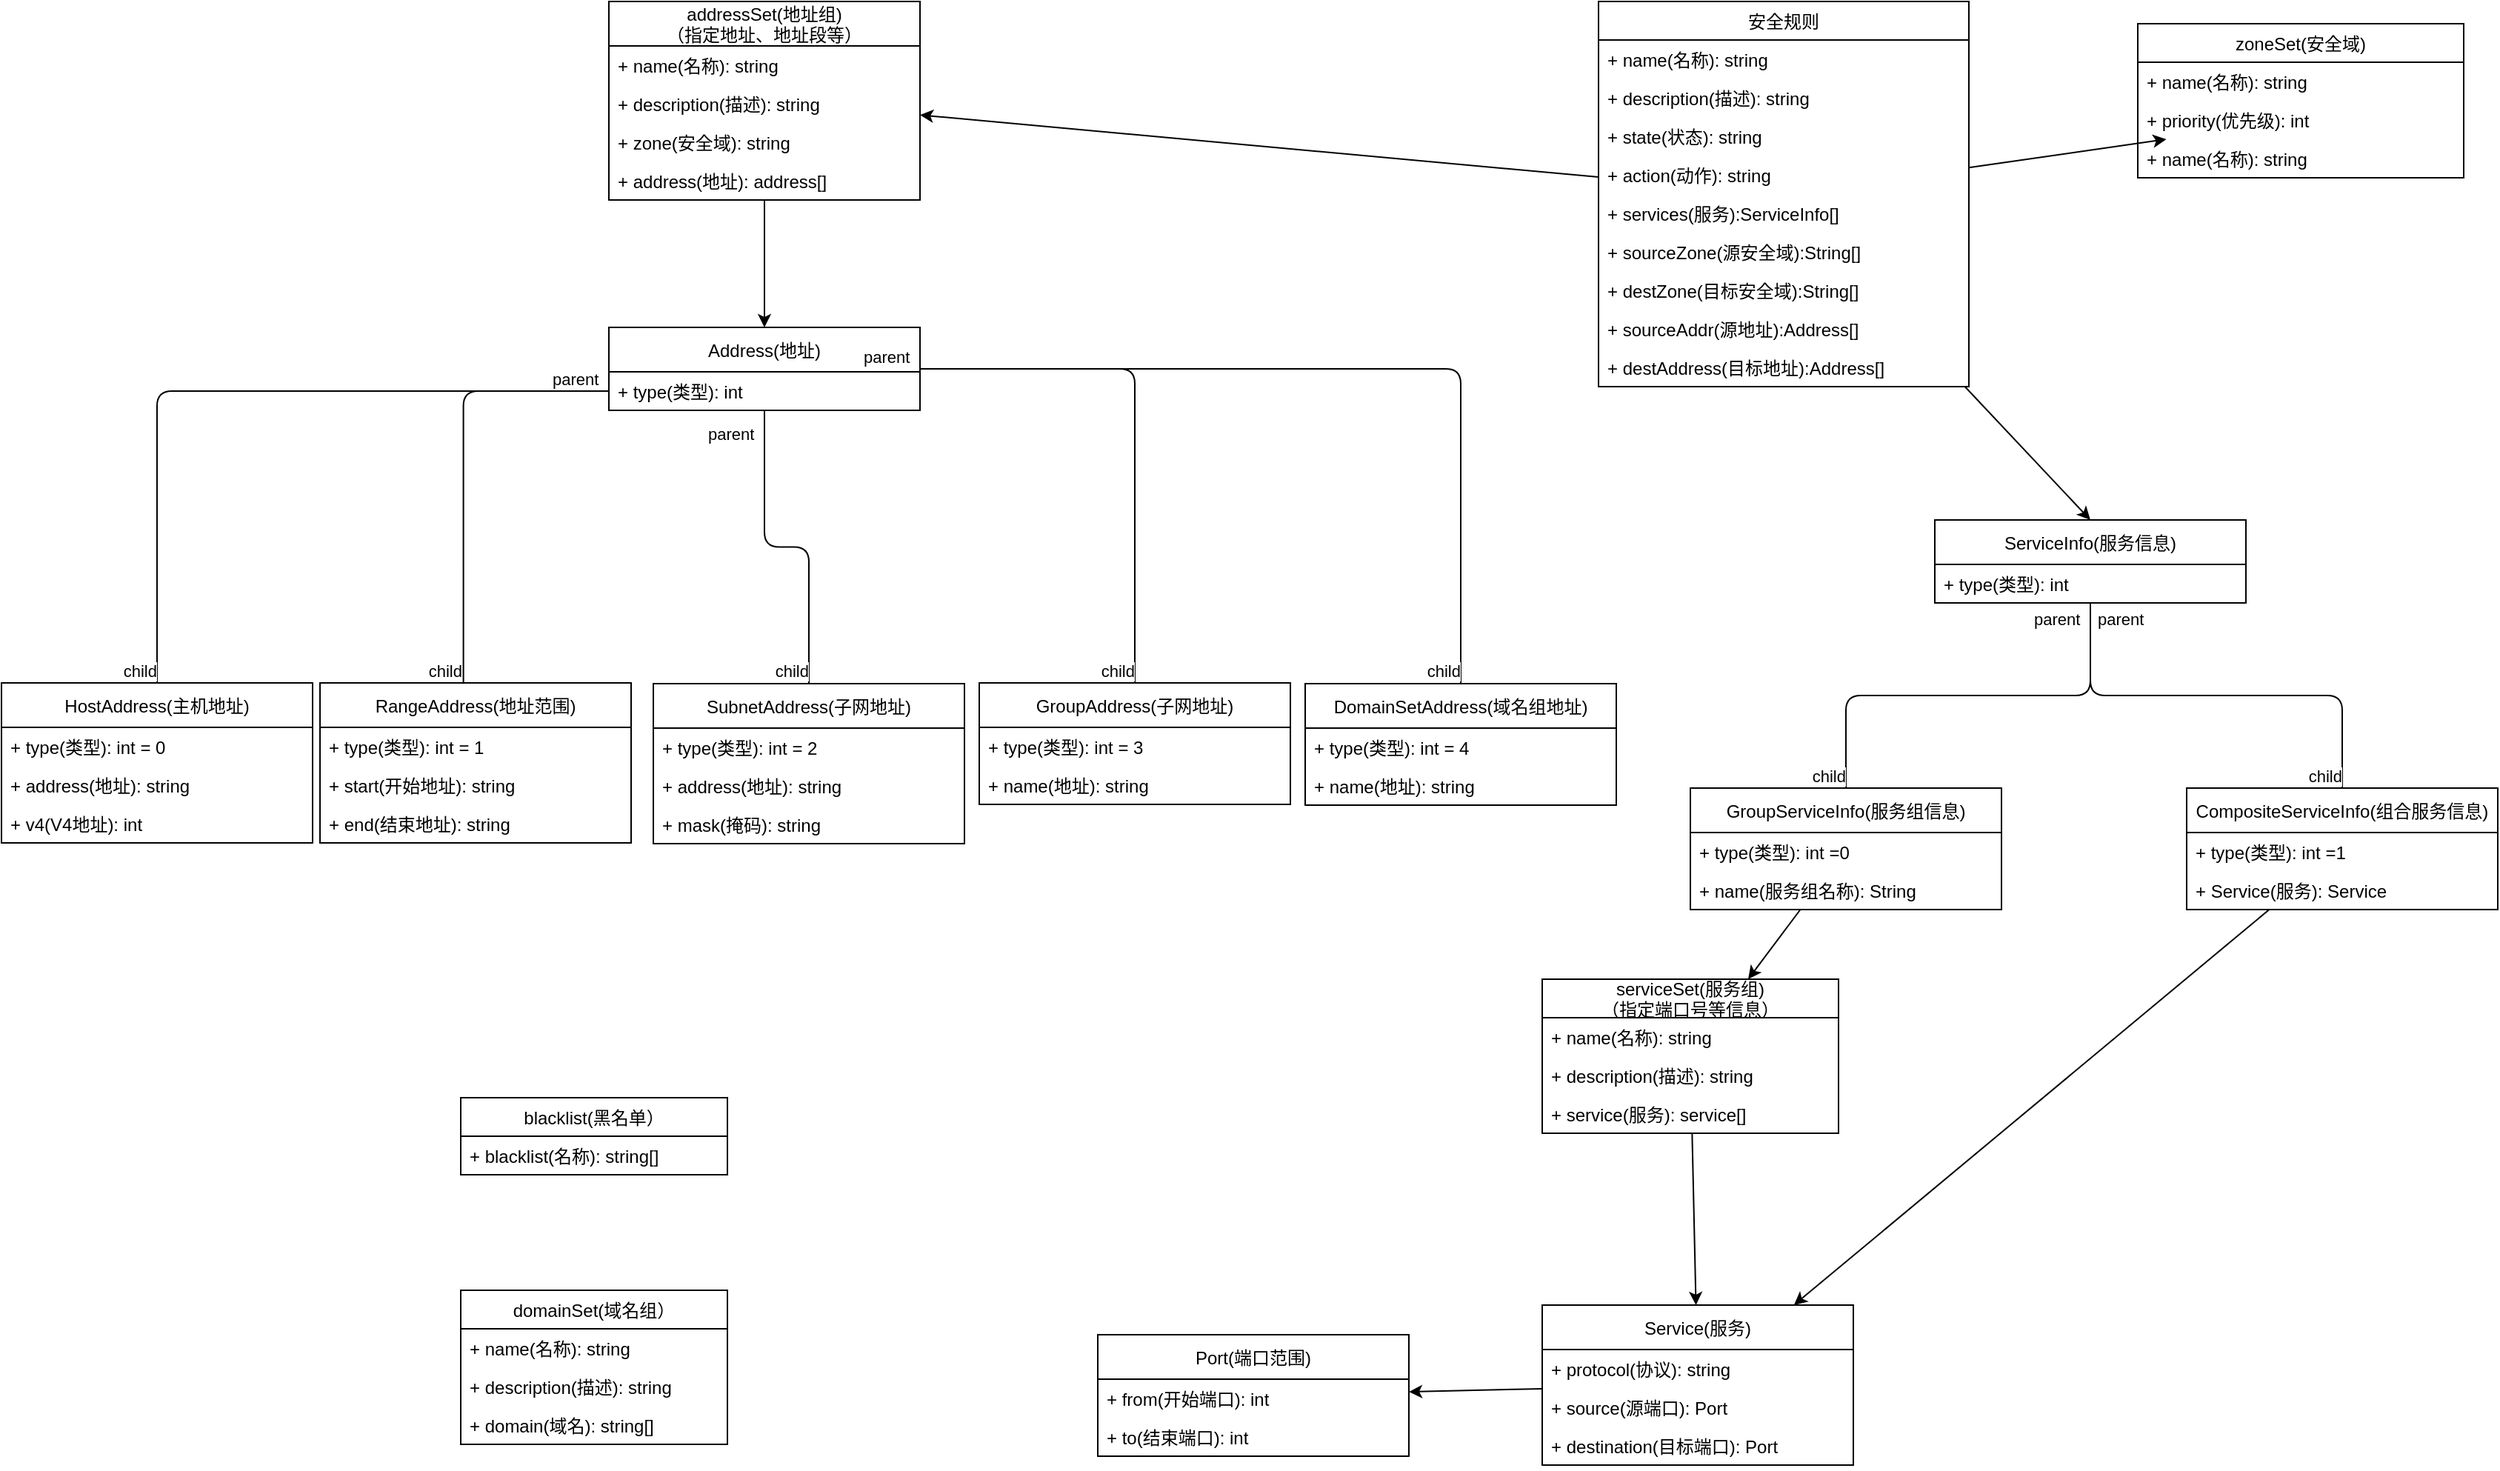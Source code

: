 <mxfile>
    <diagram id="Tib7RC66B6ER3Yfyl063" name="配置项类视图">
        <mxGraphModel dx="1948" dy="672" grid="1" gridSize="10" guides="1" tooltips="1" connect="1" arrows="1" fold="1" page="1" pageScale="1" pageWidth="850" pageHeight="1100" math="0" shadow="0">
            <root>
                <mxCell id="0"/>
                <mxCell id="1" parent="0"/>
                <mxCell id="58" style="edgeStyle=none;html=1;" edge="1" parent="1" source="2" target="19">
                    <mxGeometry relative="1" as="geometry"/>
                </mxCell>
                <mxCell id="2" value="addressSet(地址组)&#10;（指定地址、地址段等）" style="swimlane;fontStyle=0;childLayout=stackLayout;horizontal=1;startSize=30;fillColor=none;horizontalStack=0;resizeParent=1;resizeParentMax=0;resizeLast=0;collapsible=1;marginBottom=0;" vertex="1" parent="1">
                    <mxGeometry x="-440" y="60" width="210" height="134" as="geometry"/>
                </mxCell>
                <mxCell id="3" value="+ name(名称): string" style="text;strokeColor=none;fillColor=none;align=left;verticalAlign=top;spacingLeft=4;spacingRight=4;overflow=hidden;rotatable=0;points=[[0,0.5],[1,0.5]];portConstraint=eastwest;" vertex="1" parent="2">
                    <mxGeometry y="30" width="210" height="26" as="geometry"/>
                </mxCell>
                <mxCell id="4" value="+ description(描述): string" style="text;strokeColor=none;fillColor=none;align=left;verticalAlign=top;spacingLeft=4;spacingRight=4;overflow=hidden;rotatable=0;points=[[0,0.5],[1,0.5]];portConstraint=eastwest;" vertex="1" parent="2">
                    <mxGeometry y="56" width="210" height="26" as="geometry"/>
                </mxCell>
                <mxCell id="5" value="+ zone(安全域): string" style="text;strokeColor=none;fillColor=none;align=left;verticalAlign=top;spacingLeft=4;spacingRight=4;overflow=hidden;rotatable=0;points=[[0,0.5],[1,0.5]];portConstraint=eastwest;" vertex="1" parent="2">
                    <mxGeometry y="82" width="210" height="26" as="geometry"/>
                </mxCell>
                <mxCell id="18" value="+ address(地址): address[]" style="text;strokeColor=none;fillColor=none;align=left;verticalAlign=top;spacingLeft=4;spacingRight=4;overflow=hidden;rotatable=0;points=[[0,0.5],[1,0.5]];portConstraint=eastwest;" vertex="1" parent="2">
                    <mxGeometry y="108" width="210" height="26" as="geometry"/>
                </mxCell>
                <mxCell id="68" style="edgeStyle=none;html=1;" edge="1" parent="1" source="6" target="59">
                    <mxGeometry relative="1" as="geometry"/>
                </mxCell>
                <mxCell id="6" value="serviceSet(服务组)&#10;（指定端口号等信息）" style="swimlane;fontStyle=0;childLayout=stackLayout;horizontal=1;startSize=26;fillColor=none;horizontalStack=0;resizeParent=1;resizeParentMax=0;resizeLast=0;collapsible=1;marginBottom=0;" vertex="1" parent="1">
                    <mxGeometry x="190" y="720" width="200" height="104" as="geometry"/>
                </mxCell>
                <mxCell id="7" value="+ name(名称): string" style="text;strokeColor=none;fillColor=none;align=left;verticalAlign=top;spacingLeft=4;spacingRight=4;overflow=hidden;rotatable=0;points=[[0,0.5],[1,0.5]];portConstraint=eastwest;" vertex="1" parent="6">
                    <mxGeometry y="26" width="200" height="26" as="geometry"/>
                </mxCell>
                <mxCell id="8" value="+ description(描述): string" style="text;strokeColor=none;fillColor=none;align=left;verticalAlign=top;spacingLeft=4;spacingRight=4;overflow=hidden;rotatable=0;points=[[0,0.5],[1,0.5]];portConstraint=eastwest;" vertex="1" parent="6">
                    <mxGeometry y="52" width="200" height="26" as="geometry"/>
                </mxCell>
                <mxCell id="9" value="+ service(服务): service[]" style="text;strokeColor=none;fillColor=none;align=left;verticalAlign=top;spacingLeft=4;spacingRight=4;overflow=hidden;rotatable=0;points=[[0,0.5],[1,0.5]];portConstraint=eastwest;" vertex="1" parent="6">
                    <mxGeometry y="78" width="200" height="26" as="geometry"/>
                </mxCell>
                <mxCell id="10" value="zoneSet(安全域)" style="swimlane;fontStyle=0;childLayout=stackLayout;horizontal=1;startSize=26;fillColor=none;horizontalStack=0;resizeParent=1;resizeParentMax=0;resizeLast=0;collapsible=1;marginBottom=0;" vertex="1" parent="1">
                    <mxGeometry x="592" y="75" width="220" height="104" as="geometry"/>
                </mxCell>
                <mxCell id="11" value="+ name(名称): string" style="text;strokeColor=none;fillColor=none;align=left;verticalAlign=top;spacingLeft=4;spacingRight=4;overflow=hidden;rotatable=0;points=[[0,0.5],[1,0.5]];portConstraint=eastwest;" vertex="1" parent="10">
                    <mxGeometry y="26" width="220" height="26" as="geometry"/>
                </mxCell>
                <mxCell id="12" value="+ priority(优先级): int" style="text;strokeColor=none;fillColor=none;align=left;verticalAlign=top;spacingLeft=4;spacingRight=4;overflow=hidden;rotatable=0;points=[[0,0.5],[1,0.5]];portConstraint=eastwest;" vertex="1" parent="10">
                    <mxGeometry y="52" width="220" height="26" as="geometry"/>
                </mxCell>
                <mxCell id="120" value="+ name(名称): string" style="text;strokeColor=none;fillColor=none;align=left;verticalAlign=top;spacingLeft=4;spacingRight=4;overflow=hidden;rotatable=0;points=[[0,0.5],[1,0.5]];portConstraint=eastwest;" vertex="1" parent="10">
                    <mxGeometry y="78" width="220" height="26" as="geometry"/>
                </mxCell>
                <mxCell id="79" style="edgeStyle=none;html=1;entryX=0.5;entryY=0;entryDx=0;entryDy=0;" edge="1" parent="1" source="14" target="75">
                    <mxGeometry relative="1" as="geometry">
                        <mxPoint x="777.5" y="554" as="sourcePoint"/>
                    </mxGeometry>
                </mxCell>
                <mxCell id="100" style="edgeStyle=none;html=1;" edge="1" parent="1" source="14" target="12">
                    <mxGeometry relative="1" as="geometry"/>
                </mxCell>
                <mxCell id="106" style="edgeStyle=none;html=1;" edge="1" parent="1" source="14" target="2">
                    <mxGeometry relative="1" as="geometry"/>
                </mxCell>
                <mxCell id="14" value="安全规则" style="swimlane;fontStyle=0;childLayout=stackLayout;horizontal=1;startSize=26;fillColor=none;horizontalStack=0;resizeParent=1;resizeParentMax=0;resizeLast=0;collapsible=1;marginBottom=0;" vertex="1" parent="1">
                    <mxGeometry x="228" y="60" width="250" height="260" as="geometry"/>
                </mxCell>
                <mxCell id="15" value="+ name(名称): string" style="text;strokeColor=none;fillColor=none;align=left;verticalAlign=top;spacingLeft=4;spacingRight=4;overflow=hidden;rotatable=0;points=[[0,0.5],[1,0.5]];portConstraint=eastwest;" vertex="1" parent="14">
                    <mxGeometry y="26" width="250" height="26" as="geometry"/>
                </mxCell>
                <mxCell id="16" value="+ description(描述): string" style="text;strokeColor=none;fillColor=none;align=left;verticalAlign=top;spacingLeft=4;spacingRight=4;overflow=hidden;rotatable=0;points=[[0,0.5],[1,0.5]];portConstraint=eastwest;" vertex="1" parent="14">
                    <mxGeometry y="52" width="250" height="26" as="geometry"/>
                </mxCell>
                <mxCell id="17" value="+ state(状态): string" style="text;strokeColor=none;fillColor=none;align=left;verticalAlign=top;spacingLeft=4;spacingRight=4;overflow=hidden;rotatable=0;points=[[0,0.5],[1,0.5]];portConstraint=eastwest;" vertex="1" parent="14">
                    <mxGeometry y="78" width="250" height="26" as="geometry"/>
                </mxCell>
                <mxCell id="73" value="+ action(动作): string" style="text;strokeColor=none;fillColor=none;align=left;verticalAlign=top;spacingLeft=4;spacingRight=4;overflow=hidden;rotatable=0;points=[[0,0.5],[1,0.5]];portConstraint=eastwest;" vertex="1" parent="14">
                    <mxGeometry y="104" width="250" height="26" as="geometry"/>
                </mxCell>
                <mxCell id="74" value="+ services(服务):ServiceInfo[] " style="text;strokeColor=none;fillColor=none;align=left;verticalAlign=top;spacingLeft=4;spacingRight=4;overflow=hidden;rotatable=0;points=[[0,0.5],[1,0.5]];portConstraint=eastwest;" vertex="1" parent="14">
                    <mxGeometry y="130" width="250" height="26" as="geometry"/>
                </mxCell>
                <mxCell id="95" value="+ sourceZone(源安全域):String[]" style="text;strokeColor=none;fillColor=none;align=left;verticalAlign=top;spacingLeft=4;spacingRight=4;overflow=hidden;rotatable=0;points=[[0,0.5],[1,0.5]];portConstraint=eastwest;" vertex="1" parent="14">
                    <mxGeometry y="156" width="250" height="26" as="geometry"/>
                </mxCell>
                <mxCell id="96" value="+ destZone(目标安全域):String[]" style="text;strokeColor=none;fillColor=none;align=left;verticalAlign=top;spacingLeft=4;spacingRight=4;overflow=hidden;rotatable=0;points=[[0,0.5],[1,0.5]];portConstraint=eastwest;" vertex="1" parent="14">
                    <mxGeometry y="182" width="250" height="26" as="geometry"/>
                </mxCell>
                <mxCell id="97" value="+ sourceAddr(源地址):Address[]" style="text;strokeColor=none;fillColor=none;align=left;verticalAlign=top;spacingLeft=4;spacingRight=4;overflow=hidden;rotatable=0;points=[[0,0.5],[1,0.5]];portConstraint=eastwest;" vertex="1" parent="14">
                    <mxGeometry y="208" width="250" height="26" as="geometry"/>
                </mxCell>
                <mxCell id="98" value="+ destAddress(目标地址):Address[]" style="text;strokeColor=none;fillColor=none;align=left;verticalAlign=top;spacingLeft=4;spacingRight=4;overflow=hidden;rotatable=0;points=[[0,0.5],[1,0.5]];portConstraint=eastwest;" vertex="1" parent="14">
                    <mxGeometry y="234" width="250" height="26" as="geometry"/>
                </mxCell>
                <mxCell id="19" value="Address(地址)" style="swimlane;fontStyle=0;childLayout=stackLayout;horizontal=1;startSize=30;fillColor=none;horizontalStack=0;resizeParent=1;resizeParentMax=0;resizeLast=0;collapsible=1;marginBottom=0;" vertex="1" parent="1">
                    <mxGeometry x="-440" y="280" width="210" height="56" as="geometry"/>
                </mxCell>
                <mxCell id="20" value="+ type(类型): int" style="text;strokeColor=none;fillColor=none;align=left;verticalAlign=top;spacingLeft=4;spacingRight=4;overflow=hidden;rotatable=0;points=[[0,0.5],[1,0.5]];portConstraint=eastwest;" vertex="1" parent="19">
                    <mxGeometry y="30" width="210" height="26" as="geometry"/>
                </mxCell>
                <mxCell id="24" value="RangeAddress(地址范围)" style="swimlane;fontStyle=0;childLayout=stackLayout;horizontal=1;startSize=30;fillColor=none;horizontalStack=0;resizeParent=1;resizeParentMax=0;resizeLast=0;collapsible=1;marginBottom=0;" vertex="1" parent="1">
                    <mxGeometry x="-635" y="520" width="210" height="108" as="geometry"/>
                </mxCell>
                <mxCell id="25" value="+ type(类型): int = 1 " style="text;strokeColor=none;fillColor=none;align=left;verticalAlign=top;spacingLeft=4;spacingRight=4;overflow=hidden;rotatable=0;points=[[0,0.5],[1,0.5]];portConstraint=eastwest;" vertex="1" parent="24">
                    <mxGeometry y="30" width="210" height="26" as="geometry"/>
                </mxCell>
                <mxCell id="26" value="+ start(开始地址): string" style="text;strokeColor=none;fillColor=none;align=left;verticalAlign=top;spacingLeft=4;spacingRight=4;overflow=hidden;rotatable=0;points=[[0,0.5],[1,0.5]];portConstraint=eastwest;" vertex="1" parent="24">
                    <mxGeometry y="56" width="210" height="26" as="geometry"/>
                </mxCell>
                <mxCell id="27" value="+ end(结束地址): string" style="text;strokeColor=none;fillColor=none;align=left;verticalAlign=top;spacingLeft=4;spacingRight=4;overflow=hidden;rotatable=0;points=[[0,0.5],[1,0.5]];portConstraint=eastwest;" vertex="1" parent="24">
                    <mxGeometry y="82" width="210" height="26" as="geometry"/>
                </mxCell>
                <mxCell id="29" value="" style="endArrow=none;html=1;edgeStyle=orthogonalEdgeStyle;entryX=0.461;entryY=0.006;entryDx=0;entryDy=0;entryPerimeter=0;" edge="1" parent="1" source="20" target="24">
                    <mxGeometry relative="1" as="geometry">
                        <mxPoint x="-280" y="520" as="sourcePoint"/>
                        <mxPoint x="-460" y="490" as="targetPoint"/>
                    </mxGeometry>
                </mxCell>
                <mxCell id="30" value="parent" style="edgeLabel;resizable=0;html=1;align=left;verticalAlign=bottom;" connectable="0" vertex="1" parent="29">
                    <mxGeometry x="-1" relative="1" as="geometry">
                        <mxPoint x="-40" as="offset"/>
                    </mxGeometry>
                </mxCell>
                <mxCell id="31" value="child" style="edgeLabel;resizable=0;html=1;align=right;verticalAlign=bottom;" connectable="0" vertex="1" parent="29">
                    <mxGeometry x="1" relative="1" as="geometry"/>
                </mxCell>
                <mxCell id="32" value="HostAddress(主机地址)" style="swimlane;fontStyle=0;childLayout=stackLayout;horizontal=1;startSize=30;fillColor=none;horizontalStack=0;resizeParent=1;resizeParentMax=0;resizeLast=0;collapsible=1;marginBottom=0;" vertex="1" parent="1">
                    <mxGeometry x="-850" y="520" width="210" height="108" as="geometry"/>
                </mxCell>
                <mxCell id="33" value="+ type(类型): int = 0" style="text;strokeColor=none;fillColor=none;align=left;verticalAlign=top;spacingLeft=4;spacingRight=4;overflow=hidden;rotatable=0;points=[[0,0.5],[1,0.5]];portConstraint=eastwest;" vertex="1" parent="32">
                    <mxGeometry y="30" width="210" height="26" as="geometry"/>
                </mxCell>
                <mxCell id="34" value="+ address(地址): string" style="text;strokeColor=none;fillColor=none;align=left;verticalAlign=top;spacingLeft=4;spacingRight=4;overflow=hidden;rotatable=0;points=[[0,0.5],[1,0.5]];portConstraint=eastwest;" vertex="1" parent="32">
                    <mxGeometry y="56" width="210" height="26" as="geometry"/>
                </mxCell>
                <mxCell id="99" value="+ v4(V4地址): int" style="text;strokeColor=none;fillColor=none;align=left;verticalAlign=top;spacingLeft=4;spacingRight=4;overflow=hidden;rotatable=0;points=[[0,0.5],[1,0.5]];portConstraint=eastwest;" vertex="1" parent="32">
                    <mxGeometry y="82" width="210" height="26" as="geometry"/>
                </mxCell>
                <mxCell id="36" value="" style="endArrow=none;html=1;edgeStyle=orthogonalEdgeStyle;" edge="1" parent="1" source="20" target="32">
                    <mxGeometry relative="1" as="geometry">
                        <mxPoint x="-320" y="333" as="sourcePoint"/>
                        <mxPoint x="-683.19" y="530.648" as="targetPoint"/>
                    </mxGeometry>
                </mxCell>
                <mxCell id="37" value="parent" style="edgeLabel;resizable=0;html=1;align=left;verticalAlign=bottom;" connectable="0" vertex="1" parent="36">
                    <mxGeometry x="-1" relative="1" as="geometry">
                        <mxPoint x="-40" as="offset"/>
                    </mxGeometry>
                </mxCell>
                <mxCell id="38" value="child" style="edgeLabel;resizable=0;html=1;align=right;verticalAlign=bottom;" connectable="0" vertex="1" parent="36">
                    <mxGeometry x="1" relative="1" as="geometry"/>
                </mxCell>
                <mxCell id="39" value="SubnetAddress(子网地址)" style="swimlane;fontStyle=0;childLayout=stackLayout;horizontal=1;startSize=30;fillColor=none;horizontalStack=0;resizeParent=1;resizeParentMax=0;resizeLast=0;collapsible=1;marginBottom=0;" vertex="1" parent="1">
                    <mxGeometry x="-410" y="520.47" width="210" height="108" as="geometry"/>
                </mxCell>
                <mxCell id="40" value="+ type(类型): int = 2" style="text;strokeColor=none;fillColor=none;align=left;verticalAlign=top;spacingLeft=4;spacingRight=4;overflow=hidden;rotatable=0;points=[[0,0.5],[1,0.5]];portConstraint=eastwest;" vertex="1" parent="39">
                    <mxGeometry y="30" width="210" height="26" as="geometry"/>
                </mxCell>
                <mxCell id="41" value="+ address(地址): string" style="text;strokeColor=none;fillColor=none;align=left;verticalAlign=top;spacingLeft=4;spacingRight=4;overflow=hidden;rotatable=0;points=[[0,0.5],[1,0.5]];portConstraint=eastwest;" vertex="1" parent="39">
                    <mxGeometry y="56" width="210" height="26" as="geometry"/>
                </mxCell>
                <mxCell id="42" value="+ mask(掩码): string" style="text;strokeColor=none;fillColor=none;align=left;verticalAlign=top;spacingLeft=4;spacingRight=4;overflow=hidden;rotatable=0;points=[[0,0.5],[1,0.5]];portConstraint=eastwest;" vertex="1" parent="39">
                    <mxGeometry y="82" width="210" height="26" as="geometry"/>
                </mxCell>
                <mxCell id="43" value="" style="endArrow=none;html=1;edgeStyle=orthogonalEdgeStyle;" edge="1" parent="1" source="19" target="39">
                    <mxGeometry relative="1" as="geometry">
                        <mxPoint x="-320" y="333" as="sourcePoint"/>
                        <mxPoint x="-395" y="530.0" as="targetPoint"/>
                    </mxGeometry>
                </mxCell>
                <mxCell id="44" value="parent" style="edgeLabel;resizable=0;html=1;align=left;verticalAlign=bottom;" connectable="0" vertex="1" parent="43">
                    <mxGeometry x="-1" relative="1" as="geometry">
                        <mxPoint x="-40" y="24" as="offset"/>
                    </mxGeometry>
                </mxCell>
                <mxCell id="45" value="child" style="edgeLabel;resizable=0;html=1;align=right;verticalAlign=bottom;" connectable="0" vertex="1" parent="43">
                    <mxGeometry x="1" relative="1" as="geometry"/>
                </mxCell>
                <mxCell id="46" value="GroupAddress(子网地址)" style="swimlane;fontStyle=0;childLayout=stackLayout;horizontal=1;startSize=30;fillColor=none;horizontalStack=0;resizeParent=1;resizeParentMax=0;resizeLast=0;collapsible=1;marginBottom=0;" vertex="1" parent="1">
                    <mxGeometry x="-190" y="520" width="210" height="82" as="geometry"/>
                </mxCell>
                <mxCell id="47" value="+ type(类型): int = 3" style="text;strokeColor=none;fillColor=none;align=left;verticalAlign=top;spacingLeft=4;spacingRight=4;overflow=hidden;rotatable=0;points=[[0,0.5],[1,0.5]];portConstraint=eastwest;" vertex="1" parent="46">
                    <mxGeometry y="30" width="210" height="26" as="geometry"/>
                </mxCell>
                <mxCell id="48" value="+ name(地址): string" style="text;strokeColor=none;fillColor=none;align=left;verticalAlign=top;spacingLeft=4;spacingRight=4;overflow=hidden;rotatable=0;points=[[0,0.5],[1,0.5]];portConstraint=eastwest;" vertex="1" parent="46">
                    <mxGeometry y="56" width="210" height="26" as="geometry"/>
                </mxCell>
                <mxCell id="51" value="" style="endArrow=none;html=1;edgeStyle=orthogonalEdgeStyle;" edge="1" parent="1" source="19" target="46">
                    <mxGeometry relative="1" as="geometry">
                        <mxPoint x="-215" y="346" as="sourcePoint"/>
                        <mxPoint x="-125" y="530.0" as="targetPoint"/>
                    </mxGeometry>
                </mxCell>
                <mxCell id="52" value="parent" style="edgeLabel;resizable=0;html=1;align=left;verticalAlign=bottom;" connectable="0" vertex="1" parent="51">
                    <mxGeometry x="-1" relative="1" as="geometry">
                        <mxPoint x="-40" as="offset"/>
                    </mxGeometry>
                </mxCell>
                <mxCell id="53" value="child" style="edgeLabel;resizable=0;html=1;align=right;verticalAlign=bottom;" connectable="0" vertex="1" parent="51">
                    <mxGeometry x="1" relative="1" as="geometry"/>
                </mxCell>
                <mxCell id="69" style="edgeStyle=none;html=1;" edge="1" parent="1" source="59" target="64">
                    <mxGeometry relative="1" as="geometry"/>
                </mxCell>
                <mxCell id="59" value="Service(服务)" style="swimlane;fontStyle=0;childLayout=stackLayout;horizontal=1;startSize=30;fillColor=none;horizontalStack=0;resizeParent=1;resizeParentMax=0;resizeLast=0;collapsible=1;marginBottom=0;" vertex="1" parent="1">
                    <mxGeometry x="190" y="940" width="210" height="108" as="geometry"/>
                </mxCell>
                <mxCell id="60" value="+ protocol(协议): string" style="text;strokeColor=none;fillColor=none;align=left;verticalAlign=top;spacingLeft=4;spacingRight=4;overflow=hidden;rotatable=0;points=[[0,0.5],[1,0.5]];portConstraint=eastwest;" vertex="1" parent="59">
                    <mxGeometry y="30" width="210" height="26" as="geometry"/>
                </mxCell>
                <mxCell id="62" value="+ source(源端口): Port" style="text;strokeColor=none;fillColor=none;align=left;verticalAlign=top;spacingLeft=4;spacingRight=4;overflow=hidden;rotatable=0;points=[[0,0.5],[1,0.5]];portConstraint=eastwest;" vertex="1" parent="59">
                    <mxGeometry y="56" width="210" height="26" as="geometry"/>
                </mxCell>
                <mxCell id="63" value="+ destination(目标端口): Port" style="text;strokeColor=none;fillColor=none;align=left;verticalAlign=top;spacingLeft=4;spacingRight=4;overflow=hidden;rotatable=0;points=[[0,0.5],[1,0.5]];portConstraint=eastwest;" vertex="1" parent="59">
                    <mxGeometry y="82" width="210" height="26" as="geometry"/>
                </mxCell>
                <mxCell id="64" value="Port(端口范围)" style="swimlane;fontStyle=0;childLayout=stackLayout;horizontal=1;startSize=30;fillColor=none;horizontalStack=0;resizeParent=1;resizeParentMax=0;resizeLast=0;collapsible=1;marginBottom=0;" vertex="1" parent="1">
                    <mxGeometry x="-110" y="960" width="210" height="82" as="geometry"/>
                </mxCell>
                <mxCell id="65" value="+ from(开始端口): int" style="text;strokeColor=none;fillColor=none;align=left;verticalAlign=top;spacingLeft=4;spacingRight=4;overflow=hidden;rotatable=0;points=[[0,0.5],[1,0.5]];portConstraint=eastwest;" vertex="1" parent="64">
                    <mxGeometry y="30" width="210" height="26" as="geometry"/>
                </mxCell>
                <mxCell id="66" value="+ to(结束端口): int" style="text;strokeColor=none;fillColor=none;align=left;verticalAlign=top;spacingLeft=4;spacingRight=4;overflow=hidden;rotatable=0;points=[[0,0.5],[1,0.5]];portConstraint=eastwest;" vertex="1" parent="64">
                    <mxGeometry y="56" width="210" height="26" as="geometry"/>
                </mxCell>
                <mxCell id="70" value="blacklist(黑名单）" style="swimlane;fontStyle=0;childLayout=stackLayout;horizontal=1;startSize=26;fillColor=none;horizontalStack=0;resizeParent=1;resizeParentMax=0;resizeLast=0;collapsible=1;marginBottom=0;" vertex="1" parent="1">
                    <mxGeometry x="-540" y="800" width="180" height="52" as="geometry"/>
                </mxCell>
                <mxCell id="71" value="+ blacklist(名称): string[]" style="text;strokeColor=none;fillColor=none;align=left;verticalAlign=top;spacingLeft=4;spacingRight=4;overflow=hidden;rotatable=0;points=[[0,0.5],[1,0.5]];portConstraint=eastwest;" vertex="1" parent="70">
                    <mxGeometry y="26" width="180" height="26" as="geometry"/>
                </mxCell>
                <mxCell id="75" value="ServiceInfo(服务信息)" style="swimlane;fontStyle=0;childLayout=stackLayout;horizontal=1;startSize=30;fillColor=none;horizontalStack=0;resizeParent=1;resizeParentMax=0;resizeLast=0;collapsible=1;marginBottom=0;" vertex="1" parent="1">
                    <mxGeometry x="455" y="410" width="210" height="56" as="geometry"/>
                </mxCell>
                <mxCell id="76" value="+ type(类型): int" style="text;strokeColor=none;fillColor=none;align=left;verticalAlign=top;spacingLeft=4;spacingRight=4;overflow=hidden;rotatable=0;points=[[0,0.5],[1,0.5]];portConstraint=eastwest;" vertex="1" parent="75">
                    <mxGeometry y="30" width="210" height="26" as="geometry"/>
                </mxCell>
                <mxCell id="101" style="edgeStyle=none;html=1;" edge="1" parent="1" source="83" target="6">
                    <mxGeometry relative="1" as="geometry"/>
                </mxCell>
                <mxCell id="83" value="GroupServiceInfo(服务组信息)" style="swimlane;fontStyle=0;childLayout=stackLayout;horizontal=1;startSize=30;fillColor=none;horizontalStack=0;resizeParent=1;resizeParentMax=0;resizeLast=0;collapsible=1;marginBottom=0;" vertex="1" parent="1">
                    <mxGeometry x="290" y="591" width="210" height="82" as="geometry"/>
                </mxCell>
                <mxCell id="84" value="+ type(类型): int =0 " style="text;strokeColor=none;fillColor=none;align=left;verticalAlign=top;spacingLeft=4;spacingRight=4;overflow=hidden;rotatable=0;points=[[0,0.5],[1,0.5]];portConstraint=eastwest;" vertex="1" parent="83">
                    <mxGeometry y="30" width="210" height="26" as="geometry"/>
                </mxCell>
                <mxCell id="85" value="+ name(服务组名称): String" style="text;strokeColor=none;fillColor=none;align=left;verticalAlign=top;spacingLeft=4;spacingRight=4;overflow=hidden;rotatable=0;points=[[0,0.5],[1,0.5]];portConstraint=eastwest;" vertex="1" parent="83">
                    <mxGeometry y="56" width="210" height="26" as="geometry"/>
                </mxCell>
                <mxCell id="105" style="edgeStyle=none;html=1;" edge="1" parent="1" source="86" target="59">
                    <mxGeometry relative="1" as="geometry"/>
                </mxCell>
                <mxCell id="86" value="CompositeServiceInfo(组合服务信息)" style="swimlane;fontStyle=0;childLayout=stackLayout;horizontal=1;startSize=30;fillColor=none;horizontalStack=0;resizeParent=1;resizeParentMax=0;resizeLast=0;collapsible=1;marginBottom=0;" vertex="1" parent="1">
                    <mxGeometry x="625" y="591" width="210" height="82" as="geometry"/>
                </mxCell>
                <mxCell id="87" value="+ type(类型): int =1" style="text;strokeColor=none;fillColor=none;align=left;verticalAlign=top;spacingLeft=4;spacingRight=4;overflow=hidden;rotatable=0;points=[[0,0.5],[1,0.5]];portConstraint=eastwest;" vertex="1" parent="86">
                    <mxGeometry y="30" width="210" height="26" as="geometry"/>
                </mxCell>
                <mxCell id="88" value="+ Service(服务): Service" style="text;strokeColor=none;fillColor=none;align=left;verticalAlign=top;spacingLeft=4;spacingRight=4;overflow=hidden;rotatable=0;points=[[0,0.5],[1,0.5]];portConstraint=eastwest;" vertex="1" parent="86">
                    <mxGeometry y="56" width="210" height="26" as="geometry"/>
                </mxCell>
                <mxCell id="89" value="" style="endArrow=none;html=1;edgeStyle=orthogonalEdgeStyle;entryX=0.5;entryY=0;entryDx=0;entryDy=0;" edge="1" parent="1" source="75" target="83">
                    <mxGeometry relative="1" as="geometry">
                        <mxPoint x="350" y="521" as="sourcePoint"/>
                        <mxPoint x="40" y="791" as="targetPoint"/>
                    </mxGeometry>
                </mxCell>
                <mxCell id="90" value="parent" style="edgeLabel;resizable=0;html=1;align=left;verticalAlign=bottom;" connectable="0" vertex="1" parent="89">
                    <mxGeometry x="-1" relative="1" as="geometry">
                        <mxPoint x="3" y="19" as="offset"/>
                    </mxGeometry>
                </mxCell>
                <mxCell id="91" value="child" style="edgeLabel;resizable=0;html=1;align=right;verticalAlign=bottom;" connectable="0" vertex="1" parent="89">
                    <mxGeometry x="1" relative="1" as="geometry"/>
                </mxCell>
                <mxCell id="92" value="" style="endArrow=none;html=1;edgeStyle=orthogonalEdgeStyle;" edge="1" parent="1" source="75" target="86">
                    <mxGeometry relative="1" as="geometry">
                        <mxPoint x="570" y="476" as="sourcePoint"/>
                        <mxPoint x="505" y="601" as="targetPoint"/>
                    </mxGeometry>
                </mxCell>
                <mxCell id="93" value="parent" style="edgeLabel;resizable=0;html=1;align=left;verticalAlign=bottom;" connectable="0" vertex="1" parent="92">
                    <mxGeometry x="-1" relative="1" as="geometry">
                        <mxPoint x="-40" y="19" as="offset"/>
                    </mxGeometry>
                </mxCell>
                <mxCell id="94" value="child" style="edgeLabel;resizable=0;html=1;align=right;verticalAlign=bottom;" connectable="0" vertex="1" parent="92">
                    <mxGeometry x="1" relative="1" as="geometry"/>
                </mxCell>
                <mxCell id="108" value="domainSet(域名组）" style="swimlane;fontStyle=0;childLayout=stackLayout;horizontal=1;startSize=26;fillColor=none;horizontalStack=0;resizeParent=1;resizeParentMax=0;resizeLast=0;collapsible=1;marginBottom=0;" vertex="1" parent="1">
                    <mxGeometry x="-540" y="930" width="180" height="104" as="geometry"/>
                </mxCell>
                <mxCell id="109" value="+ name(名称): string" style="text;strokeColor=none;fillColor=none;align=left;verticalAlign=top;spacingLeft=4;spacingRight=4;overflow=hidden;rotatable=0;points=[[0,0.5],[1,0.5]];portConstraint=eastwest;" vertex="1" parent="108">
                    <mxGeometry y="26" width="180" height="26" as="geometry"/>
                </mxCell>
                <mxCell id="112" value="+ description(描述): string" style="text;strokeColor=none;fillColor=none;align=left;verticalAlign=top;spacingLeft=4;spacingRight=4;overflow=hidden;rotatable=0;points=[[0,0.5],[1,0.5]];portConstraint=eastwest;" vertex="1" parent="108">
                    <mxGeometry y="52" width="180" height="26" as="geometry"/>
                </mxCell>
                <mxCell id="113" value="+ domain(域名): string[]" style="text;strokeColor=none;fillColor=none;align=left;verticalAlign=top;spacingLeft=4;spacingRight=4;overflow=hidden;rotatable=0;points=[[0,0.5],[1,0.5]];portConstraint=eastwest;" vertex="1" parent="108">
                    <mxGeometry y="78" width="180" height="26" as="geometry"/>
                </mxCell>
                <mxCell id="114" value="DomainSetAddress(域名组地址)" style="swimlane;fontStyle=0;childLayout=stackLayout;horizontal=1;startSize=30;fillColor=none;horizontalStack=0;resizeParent=1;resizeParentMax=0;resizeLast=0;collapsible=1;marginBottom=0;" vertex="1" parent="1">
                    <mxGeometry x="30" y="520.47" width="210" height="82" as="geometry"/>
                </mxCell>
                <mxCell id="115" value="+ type(类型): int = 4" style="text;strokeColor=none;fillColor=none;align=left;verticalAlign=top;spacingLeft=4;spacingRight=4;overflow=hidden;rotatable=0;points=[[0,0.5],[1,0.5]];portConstraint=eastwest;" vertex="1" parent="114">
                    <mxGeometry y="30" width="210" height="26" as="geometry"/>
                </mxCell>
                <mxCell id="116" value="+ name(地址): string" style="text;strokeColor=none;fillColor=none;align=left;verticalAlign=top;spacingLeft=4;spacingRight=4;overflow=hidden;rotatable=0;points=[[0,0.5],[1,0.5]];portConstraint=eastwest;" vertex="1" parent="114">
                    <mxGeometry y="56" width="210" height="26" as="geometry"/>
                </mxCell>
                <mxCell id="117" value="" style="endArrow=none;html=1;edgeStyle=orthogonalEdgeStyle;entryX=0.5;entryY=0;entryDx=0;entryDy=0;exitX=1;exitY=0.5;exitDx=0;exitDy=0;" edge="1" parent="1" source="19" target="114">
                    <mxGeometry relative="1" as="geometry">
                        <mxPoint x="-220" y="318" as="sourcePoint"/>
                        <mxPoint x="-75" y="530" as="targetPoint"/>
                    </mxGeometry>
                </mxCell>
                <mxCell id="118" value="parent" style="edgeLabel;resizable=0;html=1;align=left;verticalAlign=bottom;" connectable="0" vertex="1" parent="117">
                    <mxGeometry x="-1" relative="1" as="geometry">
                        <mxPoint x="-40" as="offset"/>
                    </mxGeometry>
                </mxCell>
                <mxCell id="119" value="child" style="edgeLabel;resizable=0;html=1;align=right;verticalAlign=bottom;" connectable="0" vertex="1" parent="117">
                    <mxGeometry x="1" relative="1" as="geometry"/>
                </mxCell>
            </root>
        </mxGraphModel>
    </diagram>
</mxfile>